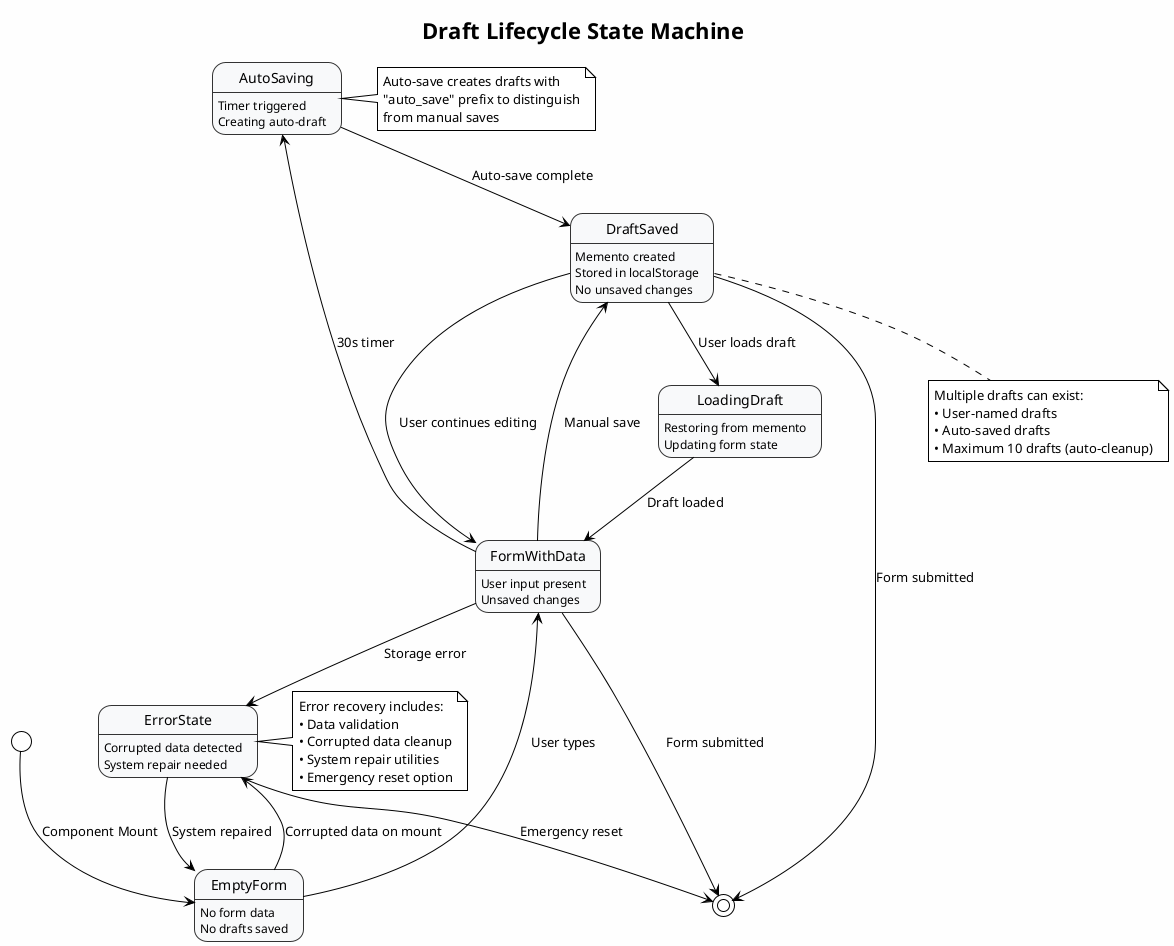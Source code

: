@startuml MementoPatternStates
!theme plain
skinparam backgroundColor #FEFEFE
skinparam stateBackgroundColor #F8F9FA
skinparam stateBorderColor #333333

title Draft Lifecycle State Machine

[*] --> EmptyForm : Component Mount

state EmptyForm {
    EmptyForm : No form data
    EmptyForm : No drafts saved
}

state FormWithData {
    FormWithData : User input present
    FormWithData : Unsaved changes
}

state DraftSaved {
    DraftSaved : Memento created
    DraftSaved : Stored in localStorage
    DraftSaved : No unsaved changes
}

state AutoSaving {
    AutoSaving : Timer triggered
    AutoSaving : Creating auto-draft
}

state LoadingDraft {
    LoadingDraft : Restoring from memento
    LoadingDraft : Updating form state
}

state ErrorState {
    ErrorState : Corrupted data detected
    ErrorState : System repair needed
}

EmptyForm --> FormWithData : User types
FormWithData --> DraftSaved : Manual save
FormWithData --> AutoSaving : 30s timer
AutoSaving --> DraftSaved : Auto-save complete
DraftSaved --> FormWithData : User continues editing
DraftSaved --> LoadingDraft : User loads draft
LoadingDraft --> FormWithData : Draft loaded
FormWithData --> [*] : Form submitted
DraftSaved --> [*] : Form submitted

EmptyForm --> ErrorState : Corrupted data on mount
FormWithData --> ErrorState : Storage error
ErrorState --> EmptyForm : System repaired
ErrorState --> [*] : Emergency reset

note right of AutoSaving
Auto-save creates drafts with
"auto_save" prefix to distinguish
from manual saves
end note

note right of ErrorState
Error recovery includes:
• Data validation
• Corrupted data cleanup
• System repair utilities
• Emergency reset option
end note

note bottom of DraftSaved
Multiple drafts can exist:
• User-named drafts
• Auto-saved drafts
• Maximum 10 drafts (auto-cleanup)
end note

@enduml
